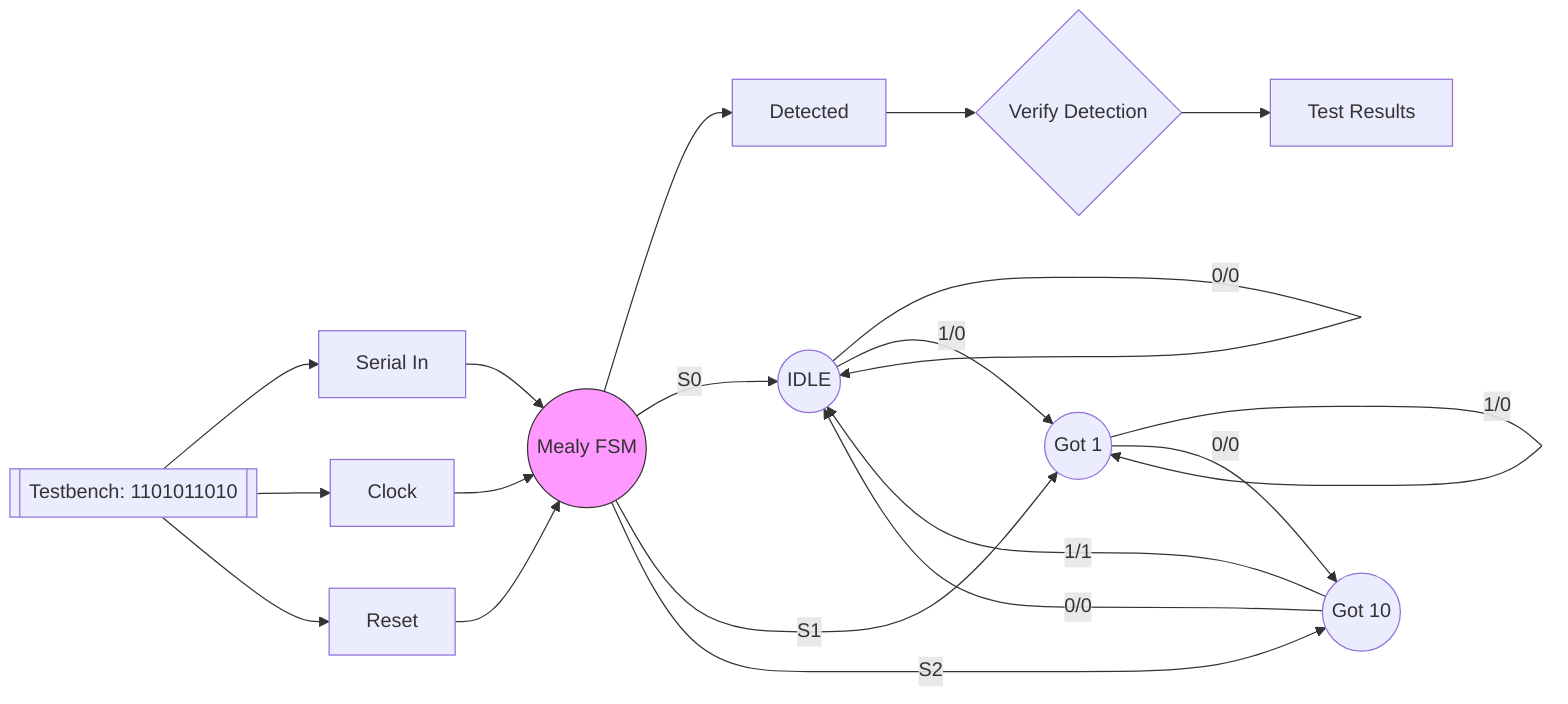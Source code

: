 graph LR
    CLK[Clock] --> FSM((Mealy FSM))
    RST[Reset] --> FSM
    SIN[Serial In] --> FSM
    FSM --> OUT[Detected]

    TB[[Testbench: 1101011010]] --> SIN
    TB --> CLK
    TB --> RST
    OUT --> VER{Verify Detection}
    VER --> PASS[Test Results]

    FSM -->|S0| S0((IDLE))
    FSM -->|S1| S1((Got 1))
    FSM -->|S2| S2((Got 10))

    S0 -->|0/0| S0
    S0 -->|1/0| S1
    S1 -->|1/0| S1
    S1 -->|0/0| S2
    S2 -->|1/1| S0
    S2 -->|0/0| S0

    style FSM fill:#f9f,stroke:#333